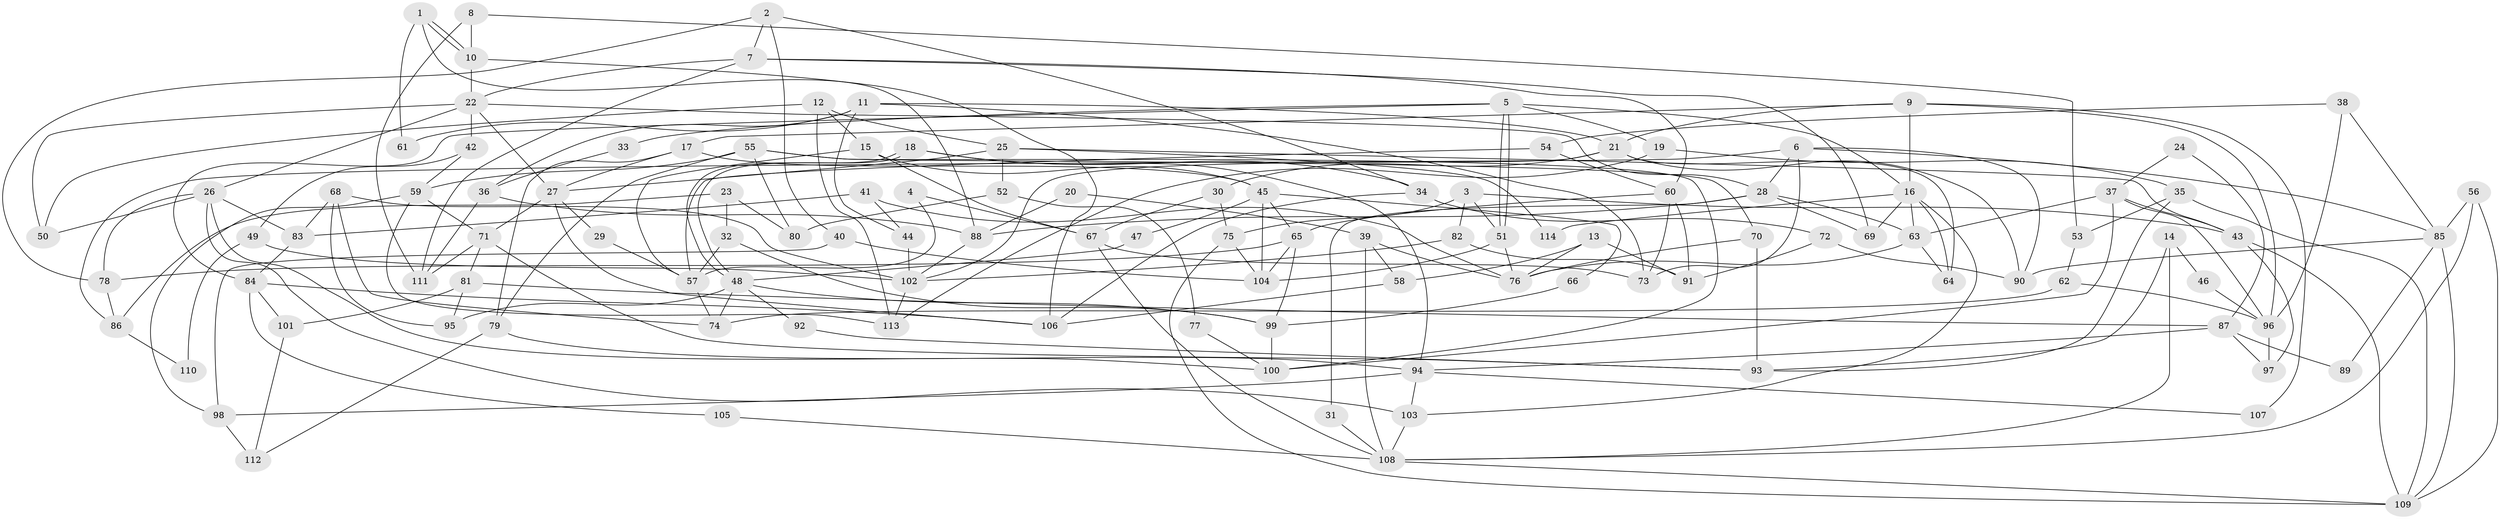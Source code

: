 // Generated by graph-tools (version 1.1) at 2025/49/03/09/25 04:49:09]
// undirected, 114 vertices, 228 edges
graph export_dot {
graph [start="1"]
  node [color=gray90,style=filled];
  1;
  2;
  3;
  4;
  5;
  6;
  7;
  8;
  9;
  10;
  11;
  12;
  13;
  14;
  15;
  16;
  17;
  18;
  19;
  20;
  21;
  22;
  23;
  24;
  25;
  26;
  27;
  28;
  29;
  30;
  31;
  32;
  33;
  34;
  35;
  36;
  37;
  38;
  39;
  40;
  41;
  42;
  43;
  44;
  45;
  46;
  47;
  48;
  49;
  50;
  51;
  52;
  53;
  54;
  55;
  56;
  57;
  58;
  59;
  60;
  61;
  62;
  63;
  64;
  65;
  66;
  67;
  68;
  69;
  70;
  71;
  72;
  73;
  74;
  75;
  76;
  77;
  78;
  79;
  80;
  81;
  82;
  83;
  84;
  85;
  86;
  87;
  88;
  89;
  90;
  91;
  92;
  93;
  94;
  95;
  96;
  97;
  98;
  99;
  100;
  101;
  102;
  103;
  104;
  105;
  106;
  107;
  108;
  109;
  110;
  111;
  112;
  113;
  114;
  1 -- 88;
  1 -- 10;
  1 -- 10;
  1 -- 61;
  2 -- 40;
  2 -- 78;
  2 -- 7;
  2 -- 34;
  3 -- 75;
  3 -- 43;
  3 -- 51;
  3 -- 82;
  4 -- 67;
  4 -- 57;
  5 -- 51;
  5 -- 51;
  5 -- 84;
  5 -- 16;
  5 -- 19;
  5 -- 33;
  6 -- 28;
  6 -- 90;
  6 -- 73;
  6 -- 85;
  6 -- 86;
  7 -- 60;
  7 -- 22;
  7 -- 69;
  7 -- 111;
  8 -- 111;
  8 -- 10;
  8 -- 53;
  9 -- 16;
  9 -- 96;
  9 -- 17;
  9 -- 21;
  9 -- 107;
  10 -- 106;
  10 -- 22;
  11 -- 21;
  11 -- 36;
  11 -- 44;
  11 -- 61;
  11 -- 73;
  12 -- 50;
  12 -- 113;
  12 -- 15;
  12 -- 25;
  13 -- 91;
  13 -- 76;
  13 -- 58;
  14 -- 108;
  14 -- 93;
  14 -- 46;
  15 -- 67;
  15 -- 45;
  15 -- 57;
  16 -- 63;
  16 -- 64;
  16 -- 69;
  16 -- 103;
  16 -- 114;
  17 -- 27;
  17 -- 45;
  17 -- 79;
  18 -- 34;
  18 -- 48;
  18 -- 48;
  18 -- 94;
  19 -- 35;
  19 -- 113;
  20 -- 39;
  20 -- 88;
  21 -- 64;
  21 -- 30;
  21 -- 90;
  21 -- 102;
  22 -- 26;
  22 -- 27;
  22 -- 28;
  22 -- 42;
  22 -- 50;
  23 -- 86;
  23 -- 32;
  23 -- 80;
  24 -- 87;
  24 -- 37;
  25 -- 27;
  25 -- 43;
  25 -- 52;
  25 -- 114;
  26 -- 103;
  26 -- 50;
  26 -- 78;
  26 -- 83;
  26 -- 100;
  27 -- 106;
  27 -- 29;
  27 -- 71;
  28 -- 69;
  28 -- 31;
  28 -- 63;
  28 -- 88;
  29 -- 57;
  30 -- 67;
  30 -- 75;
  31 -- 108;
  32 -- 57;
  32 -- 99;
  33 -- 36;
  34 -- 72;
  34 -- 106;
  35 -- 53;
  35 -- 109;
  35 -- 93;
  36 -- 88;
  36 -- 111;
  37 -- 43;
  37 -- 63;
  37 -- 96;
  37 -- 100;
  38 -- 54;
  38 -- 85;
  38 -- 96;
  39 -- 76;
  39 -- 108;
  39 -- 58;
  40 -- 104;
  40 -- 98;
  41 -- 83;
  41 -- 76;
  41 -- 44;
  42 -- 59;
  42 -- 49;
  43 -- 109;
  43 -- 97;
  44 -- 102;
  45 -- 47;
  45 -- 65;
  45 -- 66;
  45 -- 104;
  46 -- 96;
  47 -- 48;
  48 -- 99;
  48 -- 74;
  48 -- 92;
  48 -- 95;
  49 -- 102;
  49 -- 110;
  51 -- 76;
  51 -- 104;
  52 -- 80;
  52 -- 77;
  53 -- 62;
  54 -- 60;
  54 -- 57;
  55 -- 59;
  55 -- 100;
  55 -- 70;
  55 -- 79;
  55 -- 80;
  56 -- 108;
  56 -- 109;
  56 -- 85;
  57 -- 74;
  58 -- 106;
  59 -- 71;
  59 -- 113;
  59 -- 98;
  60 -- 65;
  60 -- 73;
  60 -- 91;
  62 -- 96;
  62 -- 74;
  63 -- 76;
  63 -- 64;
  65 -- 104;
  65 -- 78;
  65 -- 99;
  66 -- 99;
  67 -- 73;
  67 -- 108;
  68 -- 95;
  68 -- 102;
  68 -- 74;
  68 -- 83;
  70 -- 93;
  70 -- 76;
  71 -- 81;
  71 -- 93;
  71 -- 111;
  72 -- 90;
  72 -- 91;
  75 -- 104;
  75 -- 109;
  77 -- 100;
  78 -- 86;
  79 -- 94;
  79 -- 112;
  81 -- 101;
  81 -- 87;
  81 -- 95;
  82 -- 102;
  82 -- 91;
  83 -- 84;
  84 -- 106;
  84 -- 101;
  84 -- 105;
  85 -- 89;
  85 -- 90;
  85 -- 109;
  86 -- 110;
  87 -- 94;
  87 -- 97;
  87 -- 89;
  88 -- 102;
  92 -- 93;
  94 -- 98;
  94 -- 103;
  94 -- 107;
  96 -- 97;
  98 -- 112;
  99 -- 100;
  101 -- 112;
  102 -- 113;
  103 -- 108;
  105 -- 108;
  108 -- 109;
}
